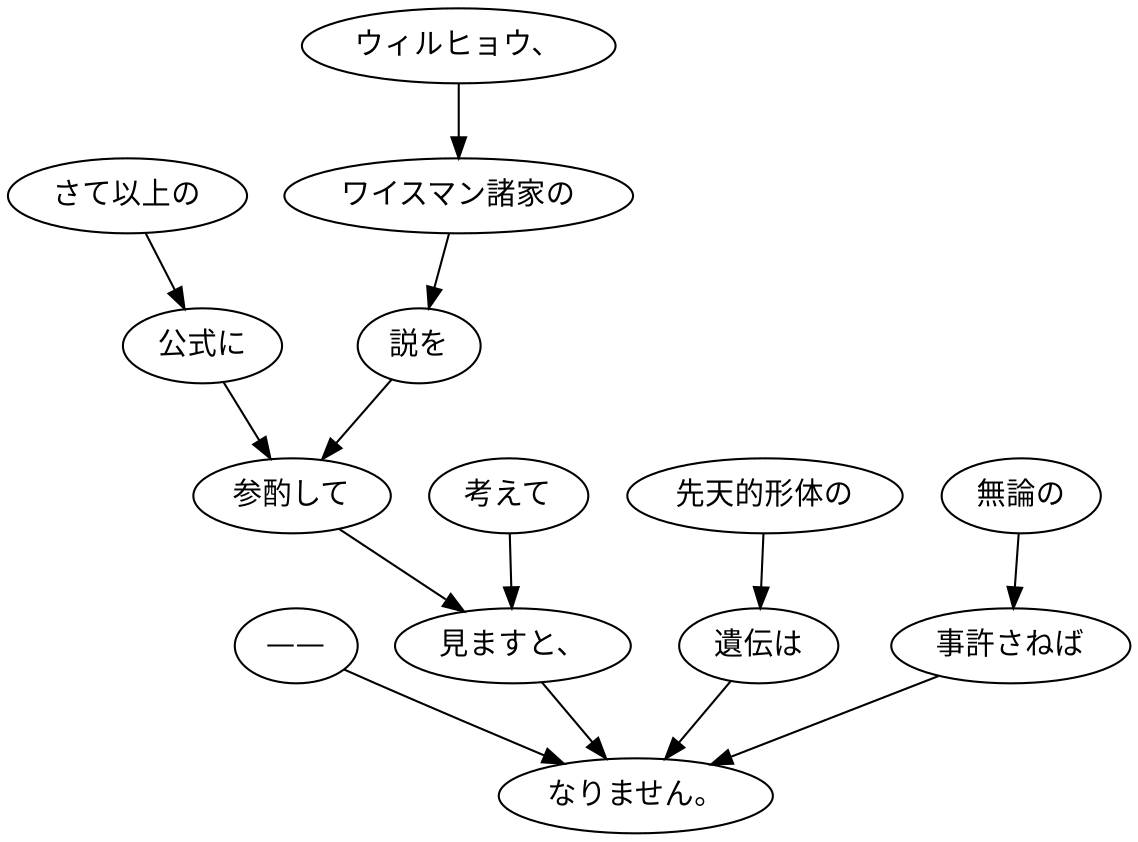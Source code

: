 digraph graph2021 {
	node0 [label="——"];
	node1 [label="さて以上の"];
	node2 [label="公式に"];
	node3 [label="ウィルヒョウ、"];
	node4 [label="ワイスマン諸家の"];
	node5 [label="説を"];
	node6 [label="参酌して"];
	node7 [label="考えて"];
	node8 [label="見ますと、"];
	node9 [label="先天的形体の"];
	node10 [label="遺伝は"];
	node11 [label="無論の"];
	node12 [label="事許さねば"];
	node13 [label="なりません。"];
	node0 -> node13;
	node1 -> node2;
	node2 -> node6;
	node3 -> node4;
	node4 -> node5;
	node5 -> node6;
	node6 -> node8;
	node7 -> node8;
	node8 -> node13;
	node9 -> node10;
	node10 -> node13;
	node11 -> node12;
	node12 -> node13;
}
